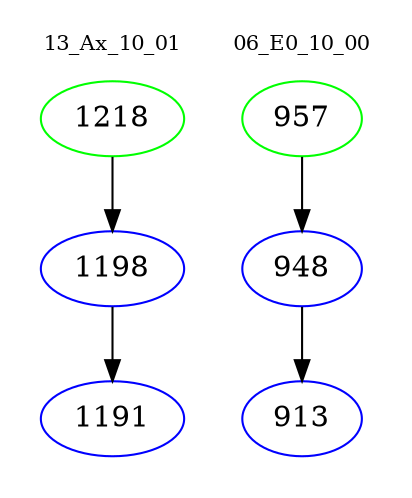 digraph{
subgraph cluster_0 {
color = white
label = "13_Ax_10_01";
fontsize=10;
T0_1218 [label="1218", color="green"]
T0_1218 -> T0_1198 [color="black"]
T0_1198 [label="1198", color="blue"]
T0_1198 -> T0_1191 [color="black"]
T0_1191 [label="1191", color="blue"]
}
subgraph cluster_1 {
color = white
label = "06_E0_10_00";
fontsize=10;
T1_957 [label="957", color="green"]
T1_957 -> T1_948 [color="black"]
T1_948 [label="948", color="blue"]
T1_948 -> T1_913 [color="black"]
T1_913 [label="913", color="blue"]
}
}
